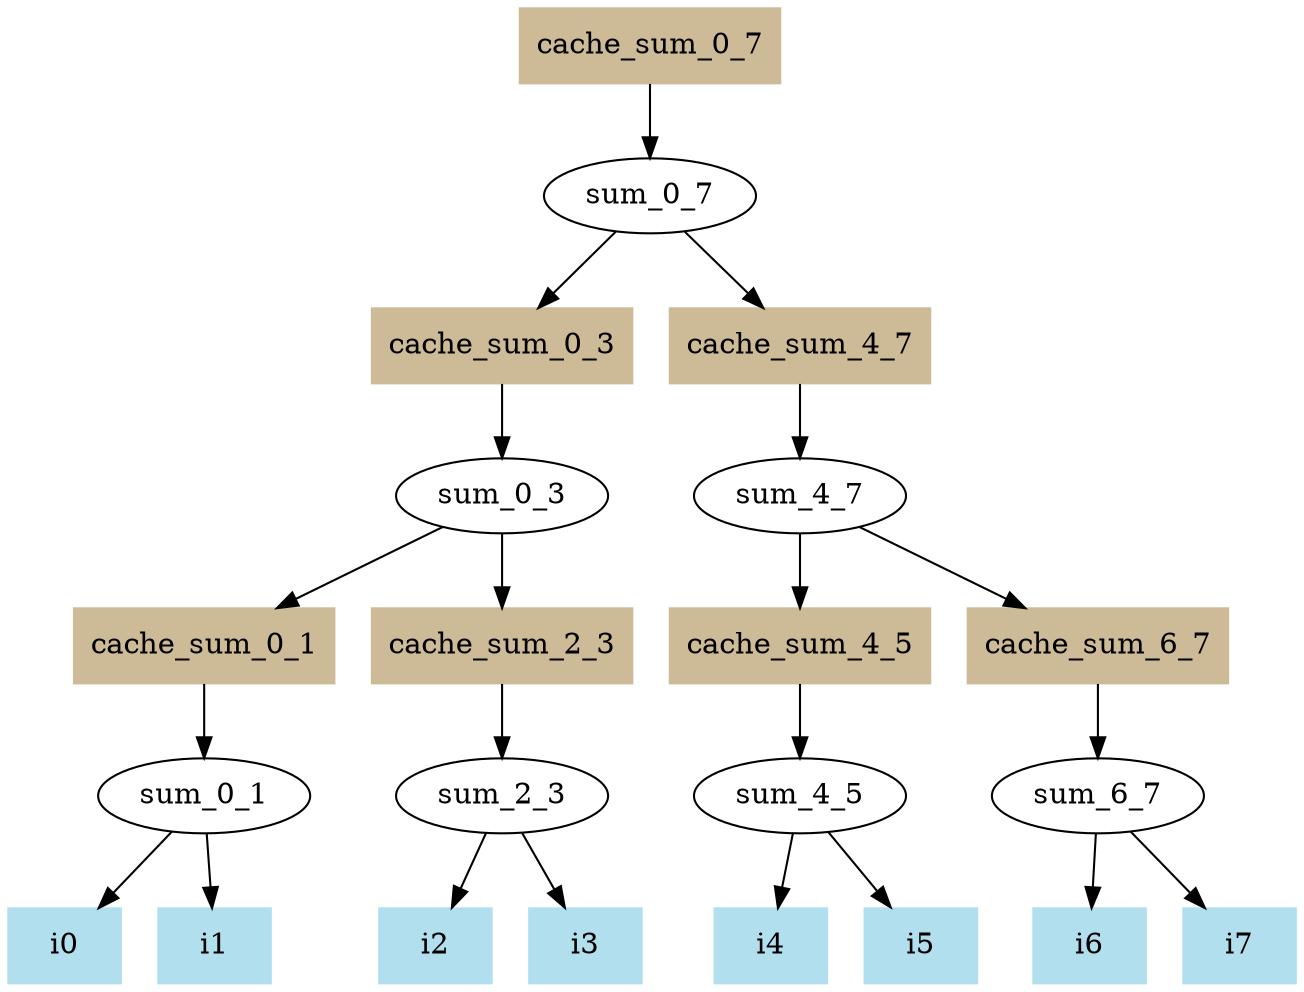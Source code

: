 digraph dependencyGraph {

    i0 [color=lightblue2, shape=box, style=filled]
    i1 [color=lightblue2, shape=box, style=filled]
    i2 [color=lightblue2, shape=box, style=filled]
    i3 [color=lightblue2, shape=box, style=filled]
    i4 [color=lightblue2, shape=box, style=filled]
    i5 [color=lightblue2, shape=box, style=filled]
    i6 [color=lightblue2, shape=box, style=filled]
    i7 [color=lightblue2, shape=box, style=filled]

    cache_sum_0_1  [color=wheat3, shape=box, style=filled]
    cache_sum_2_3  [color=wheat3, shape=box, style=filled]
    cache_sum_4_5  [color=wheat3, shape=box, style=filled]
    cache_sum_6_7  [color=wheat3, shape=box, style=filled]
    cache_sum_0_3  [color=wheat3, shape=box, style=filled]
    cache_sum_4_7  [color=wheat3, shape=box, style=filled]
    cache_sum_0_7  [color=wheat3, shape=box, style=filled]

    cache_sum_0_1 -> sum_0_1
    cache_sum_2_3 -> sum_2_3
    cache_sum_4_5 -> sum_4_5
    cache_sum_6_7 -> sum_6_7

    sum_0_1 -> i0
    sum_0_1 -> i1
    sum_2_3 -> i2
    sum_2_3 -> i3
    sum_4_5 -> i4
    sum_4_5 -> i5
    sum_6_7 -> i6
    sum_6_7 -> i7

    sum_0_3 -> cache_sum_0_1
    sum_0_3 -> cache_sum_2_3
    sum_4_7 -> cache_sum_4_5
    sum_4_7 -> cache_sum_6_7

    cache_sum_0_3 -> sum_0_3
    cache_sum_4_7 -> sum_4_7

    sum_0_7 -> cache_sum_0_3
    sum_0_7 -> cache_sum_4_7

    cache_sum_0_7 -> sum_0_7

}

